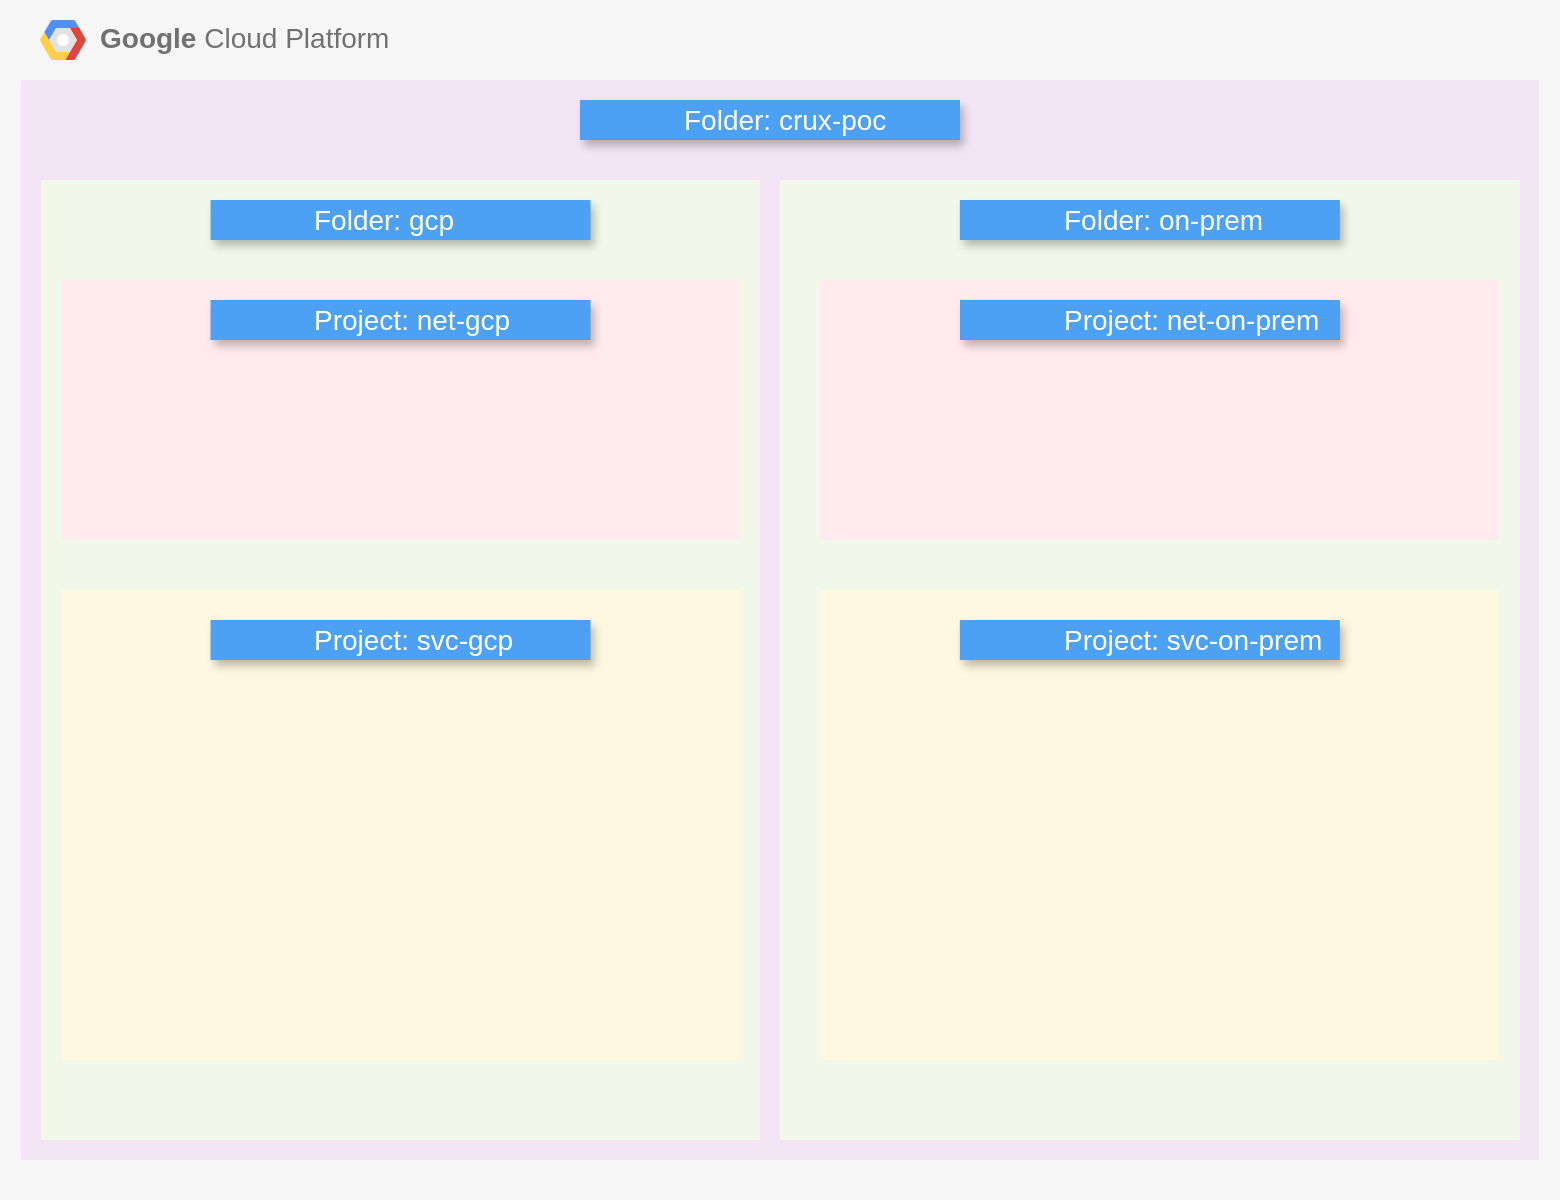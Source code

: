 <mxfile version="22.0.4" type="device">
  <diagram name="Page-1" id="nYqAakx0Y22jKsaiM2bd">
    <mxGraphModel dx="2074" dy="2267" grid="1" gridSize="10" guides="1" tooltips="1" connect="1" arrows="1" fold="1" page="1" pageScale="1" pageWidth="850" pageHeight="1100" math="0" shadow="0">
      <root>
        <mxCell id="0" />
        <mxCell id="1" parent="0" />
        <mxCell id="sWI6t_ZAFfcBNHLe3j9c-2" value="&lt;b&gt;Google &lt;/b&gt;Cloud Platform" style="fillColor=#F6F6F6;strokeColor=none;shadow=0;gradientColor=none;fontSize=14;align=left;spacing=10;fontColor=#717171;9E9E9E;verticalAlign=top;spacingTop=-4;fontStyle=0;spacingLeft=40;html=1;whiteSpace=wrap;container=0;" parent="1" vertex="1">
          <mxGeometry x="40" y="-120" width="780" height="600" as="geometry" />
        </mxCell>
        <mxCell id="sWI6t_ZAFfcBNHLe3j9c-37" value="" style="edgeStyle=orthogonalEdgeStyle;fontSize=12;html=1;endArrow=blockThin;endFill=1;rounded=0;strokeWidth=2;endSize=4;startSize=4;dashed=0;strokeColor=#4284F3;exitX=1;exitY=0.25;exitDx=0;exitDy=0;entryX=0;entryY=0.25;entryDx=0;entryDy=0;startArrow=classic;startFill=1;" parent="1" edge="1">
          <mxGeometry width="100" relative="1" as="geometry">
            <mxPoint x="385" y="117" as="sourcePoint" />
            <mxPoint x="483" y="117" as="targetPoint" />
          </mxGeometry>
        </mxCell>
        <mxCell id="sWI6t_ZAFfcBNHLe3j9c-3" value="" style="shape=mxgraph.gcp2.google_cloud_platform;fillColor=#F6F6F6;strokeColor=none;shadow=0;gradientColor=none;" parent="1" vertex="1">
          <mxGeometry x="60" y="-110" width="23" height="20" as="geometry">
            <mxPoint x="20" y="10" as="offset" />
          </mxGeometry>
        </mxCell>
        <mxCell id="sWI6t_ZAFfcBNHLe3j9c-4" value="" style="sketch=0;points=[[0,0,0],[0.25,0,0],[0.5,0,0],[0.75,0,0],[1,0,0],[1,0.25,0],[1,0.5,0],[1,0.75,0],[1,1,0],[0.75,1,0],[0.5,1,0],[0.25,1,0],[0,1,0],[0,0.75,0],[0,0.5,0],[0,0.25,0]];rounded=1;absoluteArcSize=1;arcSize=2;html=1;strokeColor=none;gradientColor=none;shadow=0;dashed=0;fontSize=12;fontColor=#9E9E9E;align=left;verticalAlign=top;spacing=10;spacingTop=-4;whiteSpace=wrap;fillColor=#F3E5F5;" parent="1" vertex="1">
          <mxGeometry x="50.26" y="-80" width="759.221" height="540" as="geometry" />
        </mxCell>
        <mxCell id="sWI6t_ZAFfcBNHLe3j9c-5" value="" style="sketch=0;points=[[0,0,0],[0.25,0,0],[0.5,0,0],[0.75,0,0],[1,0,0],[1,0.25,0],[1,0.5,0],[1,0.75,0],[1,1,0],[0.75,1,0],[0.5,1,0],[0.25,1,0],[0,1,0],[0,0.75,0],[0,0.5,0],[0,0.25,0]];rounded=1;absoluteArcSize=1;arcSize=2;html=1;strokeColor=none;gradientColor=none;shadow=0;dashed=0;fontSize=12;fontColor=#9E9E9E;align=left;verticalAlign=top;spacing=10;spacingTop=-4;whiteSpace=wrap;fillColor=#F1F8E9;" parent="1" vertex="1">
          <mxGeometry x="60.52" y="-30" width="359.48" height="480" as="geometry" />
        </mxCell>
        <mxCell id="sWI6t_ZAFfcBNHLe3j9c-10" value="" style="sketch=0;points=[[0,0,0],[0.25,0,0],[0.5,0,0],[0.75,0,0],[1,0,0],[1,0.25,0],[1,0.5,0],[1,0.75,0],[1,1,0],[0.75,1,0],[0.5,1,0],[0.25,1,0],[0,1,0],[0,0.75,0],[0,0.5,0],[0,0.25,0]];rounded=1;absoluteArcSize=1;arcSize=2;html=1;strokeColor=none;gradientColor=none;shadow=0;dashed=0;fontSize=12;fontColor=#9E9E9E;align=left;verticalAlign=top;spacing=10;spacingTop=-4;whiteSpace=wrap;fillColor=#F1F8E9;" parent="1" vertex="1">
          <mxGeometry x="429.87" y="-30" width="370.13" height="480" as="geometry" />
        </mxCell>
        <mxCell id="sWI6t_ZAFfcBNHLe3j9c-11" value="Folder: crux-poc" style="fillColor=#4DA1F5;strokeColor=none;shadow=1;gradientColor=none;fontSize=14;align=left;spacingLeft=50;fontColor=#ffffff;whiteSpace=wrap;html=1;" parent="1" vertex="1">
          <mxGeometry x="330" y="-70" width="190" height="20" as="geometry" />
        </mxCell>
        <mxCell id="sWI6t_ZAFfcBNHLe3j9c-13" value="Folder: on-prem" style="fillColor=#4DA1F5;strokeColor=none;shadow=1;gradientColor=none;fontSize=14;align=left;spacingLeft=50;fontColor=#ffffff;whiteSpace=wrap;html=1;" parent="1" vertex="1">
          <mxGeometry x="519.93" y="-20" width="190" height="20" as="geometry" />
        </mxCell>
        <mxCell id="sWI6t_ZAFfcBNHLe3j9c-12" value="Folder: gcp" style="fillColor=#4DA1F5;strokeColor=none;shadow=1;gradientColor=none;fontSize=14;align=left;spacingLeft=50;fontColor=#ffffff;whiteSpace=wrap;html=1;" parent="1" vertex="1">
          <mxGeometry x="145.26" y="-20" width="190" height="20" as="geometry" />
        </mxCell>
        <mxCell id="sWI6t_ZAFfcBNHLe3j9c-14" value="" style="sketch=0;points=[[0,0,0],[0.25,0,0],[0.5,0,0],[0.75,0,0],[1,0,0],[1,0.25,0],[1,0.5,0],[1,0.75,0],[1,1,0],[0.75,1,0],[0.5,1,0],[0.25,1,0],[0,1,0],[0,0.75,0],[0,0.5,0],[0,0.25,0]];rounded=1;absoluteArcSize=1;arcSize=2;html=1;strokeColor=none;gradientColor=none;shadow=0;dashed=0;fontSize=12;fontColor=#9E9E9E;align=left;verticalAlign=top;spacing=10;spacingTop=-4;whiteSpace=wrap;fillColor=#FFEBEE;" parent="1" vertex="1">
          <mxGeometry x="70.52" y="20" width="339.48" height="130" as="geometry" />
        </mxCell>
        <mxCell id="sWI6t_ZAFfcBNHLe3j9c-15" value="" style="sketch=0;points=[[0,0,0],[0.25,0,0],[0.5,0,0],[0.75,0,0],[1,0,0],[1,0.25,0],[1,0.5,0],[1,0.75,0],[1,1,0],[0.75,1,0],[0.5,1,0],[0.25,1,0],[0,1,0],[0,0.75,0],[0,0.5,0],[0,0.25,0]];rounded=1;absoluteArcSize=1;arcSize=2;html=1;strokeColor=none;gradientColor=none;shadow=0;dashed=0;fontSize=12;fontColor=#9E9E9E;align=left;verticalAlign=top;spacing=10;spacingTop=-4;whiteSpace=wrap;fillColor=#FFEBEE;" parent="1" vertex="1">
          <mxGeometry x="450" y="20" width="339.48" height="130" as="geometry" />
        </mxCell>
        <mxCell id="sWI6t_ZAFfcBNHLe3j9c-17" value="Project: net-gcp" style="fillColor=#4DA1F5;strokeColor=none;shadow=1;gradientColor=none;fontSize=14;align=left;spacingLeft=50;fontColor=#ffffff;whiteSpace=wrap;html=1;" parent="1" vertex="1">
          <mxGeometry x="145.26" y="30" width="190" height="20" as="geometry" />
        </mxCell>
        <mxCell id="sWI6t_ZAFfcBNHLe3j9c-18" value="Project: net-on-prem" style="fillColor=#4DA1F5;strokeColor=none;shadow=1;gradientColor=none;fontSize=14;align=left;spacingLeft=50;fontColor=#ffffff;whiteSpace=wrap;html=1;" parent="1" vertex="1">
          <mxGeometry x="520" y="30" width="190" height="20" as="geometry" />
        </mxCell>
        <mxCell id="sWI6t_ZAFfcBNHLe3j9c-19" value="" style="sketch=0;points=[[0,0,0],[0.25,0,0],[0.5,0,0],[0.75,0,0],[1,0,0],[1,0.25,0],[1,0.5,0],[1,0.75,0],[1,1,0],[0.75,1,0],[0.5,1,0],[0.25,1,0],[0,1,0],[0,0.75,0],[0,0.5,0],[0,0.25,0]];rounded=1;absoluteArcSize=1;arcSize=2;html=1;strokeColor=none;gradientColor=none;shadow=0;dashed=0;fontSize=12;fontColor=#9E9E9E;align=left;verticalAlign=top;spacing=10;spacingTop=-4;whiteSpace=wrap;fillColor=#FFF8E1;" parent="1" vertex="1">
          <mxGeometry x="70.52" y="175" width="339.48" height="235" as="geometry" />
        </mxCell>
        <mxCell id="sWI6t_ZAFfcBNHLe3j9c-20" value="" style="sketch=0;points=[[0,0,0],[0.25,0,0],[0.5,0,0],[0.75,0,0],[1,0,0],[1,0.25,0],[1,0.5,0],[1,0.75,0],[1,1,0],[0.75,1,0],[0.5,1,0],[0.25,1,0],[0,1,0],[0,0.75,0],[0,0.5,0],[0,0.25,0]];rounded=1;absoluteArcSize=1;arcSize=2;html=1;strokeColor=none;gradientColor=none;shadow=0;dashed=0;fontSize=12;fontColor=#9E9E9E;align=left;verticalAlign=top;spacing=10;spacingTop=-4;whiteSpace=wrap;fillColor=#FFF8E1;" parent="1" vertex="1">
          <mxGeometry x="450" y="175" width="339.48" height="235" as="geometry" />
        </mxCell>
        <mxCell id="sWI6t_ZAFfcBNHLe3j9c-21" value="Project: svc-gcp" style="fillColor=#4DA1F5;strokeColor=none;shadow=1;gradientColor=none;fontSize=14;align=left;spacingLeft=50;fontColor=#ffffff;whiteSpace=wrap;html=1;" parent="1" vertex="1">
          <mxGeometry x="145.26" y="190" width="190" height="20" as="geometry" />
        </mxCell>
        <mxCell id="sWI6t_ZAFfcBNHLe3j9c-22" value="Project: svc-on-prem" style="fillColor=#4DA1F5;strokeColor=none;shadow=1;gradientColor=none;fontSize=14;align=left;spacingLeft=50;fontColor=#ffffff;whiteSpace=wrap;html=1;" parent="1" vertex="1">
          <mxGeometry x="519.93" y="190" width="190" height="20" as="geometry" />
        </mxCell>
      </root>
    </mxGraphModel>
  </diagram>
</mxfile>
